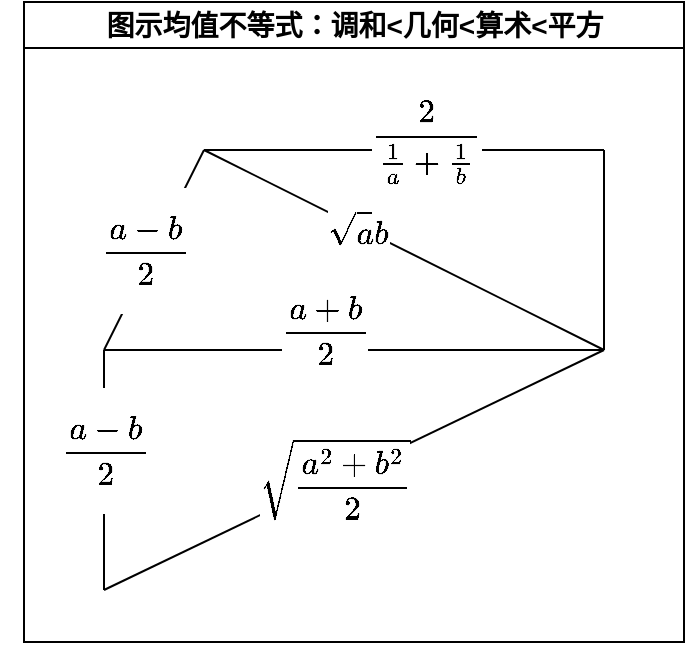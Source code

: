 <mxfile>
    <diagram id="r1gV5wsYT8M2kBrTsxm7" name="Page-1">
        <mxGraphModel dx="1447" dy="1080" grid="1" gridSize="10" guides="1" tooltips="1" connect="1" arrows="1" fold="1" page="1" pageScale="1" pageWidth="827" pageHeight="1169" math="1" shadow="0">
            <root>
                <mxCell id="0"/>
                <mxCell id="1" parent="0"/>
                <mxCell id="27" value="图示均值不等式：调和&amp;lt;几何&amp;lt;算术&amp;lt;平方" style="swimlane;labelBackgroundColor=default;fontSize=14;fillColor=none;html=1;resizable=0;rotatable=0;deletable=0;pointerEvents=1;rounded=0;shadow=0;swimlaneLine=1;sketch=0;strokeColor=default;container=1;connectable=0;allowArrows=0;" vertex="1" parent="1">
                    <mxGeometry x="20" y="20" width="330" height="320" as="geometry">
                        <mxRectangle x="90" y="115" width="150" height="23" as="alternateBounds"/>
                    </mxGeometry>
                </mxCell>
                <mxCell id="3" value="" style="endArrow=none;html=1;fontSize=24;movable=0;resizable=0;rotatable=0;deletable=0;editable=0;connectable=0;" edge="1" parent="27">
                    <mxGeometry width="50" height="50" relative="1" as="geometry">
                        <mxPoint x="40" y="174" as="sourcePoint"/>
                        <mxPoint x="290" y="174" as="targetPoint"/>
                    </mxGeometry>
                </mxCell>
                <mxCell id="17" value="$$\frac{a+b}{2}$$" style="edgeLabel;html=1;align=center;verticalAlign=middle;resizable=0;points=[];fontSize=14;movable=0;rotatable=0;deletable=0;editable=0;connectable=0;" vertex="1" connectable="0" parent="3">
                    <mxGeometry x="0.136" y="-3" relative="1" as="geometry">
                        <mxPoint x="-32" y="-13" as="offset"/>
                    </mxGeometry>
                </mxCell>
                <mxCell id="5" value="" style="endArrow=none;html=1;fontSize=12;movable=0;resizable=0;rotatable=0;deletable=0;editable=0;connectable=0;" edge="1" parent="27">
                    <mxGeometry width="50" height="50" relative="1" as="geometry">
                        <mxPoint x="40" y="294" as="sourcePoint"/>
                        <mxPoint x="290" y="174" as="targetPoint"/>
                    </mxGeometry>
                </mxCell>
                <mxCell id="18" value="$$\sqrt{\frac{a^2+b^2}{2}}$$" style="edgeLabel;html=1;align=center;verticalAlign=middle;resizable=0;points=[];fontSize=14;movable=0;rotatable=0;deletable=0;editable=0;connectable=0;" vertex="1" connectable="0" parent="5">
                    <mxGeometry x="-0.077" y="1" relative="1" as="geometry">
                        <mxPoint as="offset"/>
                    </mxGeometry>
                </mxCell>
                <mxCell id="15" value="" style="endArrow=none;html=1;fontSize=14;movable=0;resizable=0;rotatable=0;deletable=0;editable=0;connectable=0;" edge="1" parent="27">
                    <mxGeometry width="50" height="50" relative="1" as="geometry">
                        <mxPoint x="40" y="294" as="sourcePoint"/>
                        <mxPoint x="40" y="174" as="targetPoint"/>
                    </mxGeometry>
                </mxCell>
                <mxCell id="16" value="$$\frac{a-b}{2}$$" style="edgeLabel;html=1;align=center;verticalAlign=middle;resizable=0;points=[];fontSize=14;movable=0;rotatable=0;deletable=0;editable=0;connectable=0;" vertex="1" connectable="0" parent="15">
                    <mxGeometry x="0.167" relative="1" as="geometry">
                        <mxPoint as="offset"/>
                    </mxGeometry>
                </mxCell>
                <mxCell id="19" value="" style="endArrow=none;html=1;fontSize=14;movable=0;resizable=0;rotatable=0;deletable=0;editable=0;connectable=0;" edge="1" parent="27">
                    <mxGeometry width="50" height="50" relative="1" as="geometry">
                        <mxPoint x="40" y="174" as="sourcePoint"/>
                        <mxPoint x="90" y="74" as="targetPoint"/>
                    </mxGeometry>
                </mxCell>
                <mxCell id="22" value="$$\frac{a-b}{2}$$" style="edgeLabel;html=1;align=center;verticalAlign=middle;resizable=0;points=[];fontSize=14;labelBackgroundColor=default;movable=0;rotatable=0;deletable=0;editable=0;connectable=0;" vertex="1" connectable="0" parent="19">
                    <mxGeometry x="0.208" y="-1" relative="1" as="geometry">
                        <mxPoint x="-11" y="10" as="offset"/>
                    </mxGeometry>
                </mxCell>
                <mxCell id="20" value="" style="endArrow=none;html=1;fontSize=14;movable=0;resizable=0;rotatable=0;deletable=0;editable=0;connectable=0;" edge="1" parent="27">
                    <mxGeometry width="50" height="50" relative="1" as="geometry">
                        <mxPoint x="90" y="74" as="sourcePoint"/>
                        <mxPoint x="290" y="174" as="targetPoint"/>
                    </mxGeometry>
                </mxCell>
                <mxCell id="23" value="$$\sqrt{ab}$$" style="edgeLabel;html=1;align=center;verticalAlign=middle;resizable=0;points=[];fontSize=14;movable=0;rotatable=0;deletable=0;editable=0;connectable=0;" vertex="1" connectable="0" parent="20">
                    <mxGeometry x="-0.212" y="-4" relative="1" as="geometry">
                        <mxPoint y="-3" as="offset"/>
                    </mxGeometry>
                </mxCell>
                <mxCell id="24" value="" style="endArrow=none;html=1;fontSize=14;movable=0;resizable=0;rotatable=0;deletable=0;editable=0;connectable=0;" edge="1" parent="27">
                    <mxGeometry width="50" height="50" relative="1" as="geometry">
                        <mxPoint x="290" y="74" as="sourcePoint"/>
                        <mxPoint x="90" y="74" as="targetPoint"/>
                    </mxGeometry>
                </mxCell>
                <mxCell id="26" value="$$\frac{2}{\frac{1}{a}+\frac{1}{b}}$$" style="edgeLabel;html=1;align=center;verticalAlign=middle;resizable=0;points=[];fontSize=14;movable=0;rotatable=0;deletable=0;editable=0;connectable=0;" vertex="1" connectable="0" parent="24">
                    <mxGeometry x="-0.11" y="-4" relative="1" as="geometry">
                        <mxPoint as="offset"/>
                    </mxGeometry>
                </mxCell>
                <mxCell id="25" value="" style="endArrow=none;html=1;fontSize=14;movable=0;resizable=0;rotatable=0;deletable=0;editable=0;connectable=0;" edge="1" parent="27">
                    <mxGeometry width="50" height="50" relative="1" as="geometry">
                        <mxPoint x="290" y="174" as="sourcePoint"/>
                        <mxPoint x="290" y="74" as="targetPoint"/>
                    </mxGeometry>
                </mxCell>
            </root>
        </mxGraphModel>
    </diagram>
</mxfile>